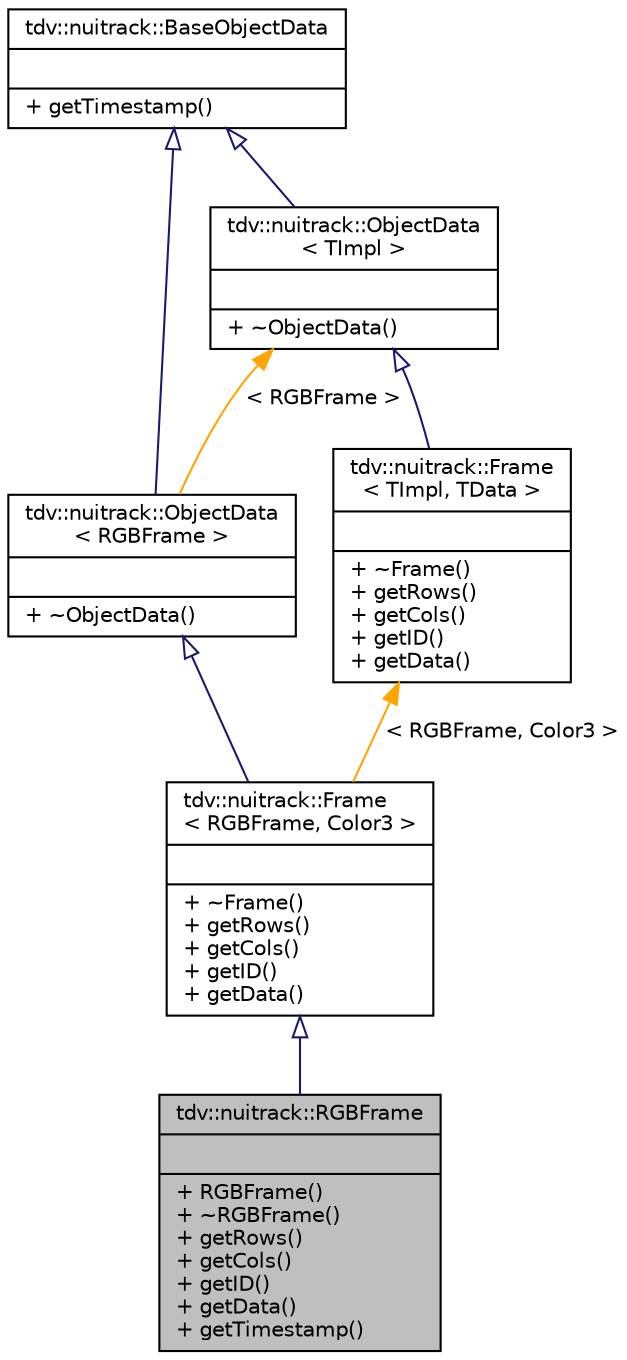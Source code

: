 digraph "tdv::nuitrack::RGBFrame"
{
  edge [fontname="Helvetica",fontsize="10",labelfontname="Helvetica",labelfontsize="10"];
  node [fontname="Helvetica",fontsize="10",shape=record];
  Node1 [label="{tdv::nuitrack::RGBFrame\n||+ RGBFrame()\l+ ~RGBFrame()\l+ getRows()\l+ getCols()\l+ getID()\l+ getData()\l+ getTimestamp()\l}",height=0.2,width=0.4,color="black", fillcolor="grey75", style="filled" fontcolor="black"];
  Node2 -> Node1 [dir="back",color="midnightblue",fontsize="10",style="solid",arrowtail="onormal",fontname="Helvetica"];
  Node2 [label="{tdv::nuitrack::Frame\l\< RGBFrame, Color3 \>\n||+ ~Frame()\l+ getRows()\l+ getCols()\l+ getID()\l+ getData()\l}",height=0.2,width=0.4,color="black", fillcolor="white", style="filled",URL="$classtdv_1_1nuitrack_1_1Frame.html"];
  Node3 -> Node2 [dir="back",color="midnightblue",fontsize="10",style="solid",arrowtail="onormal",fontname="Helvetica"];
  Node3 [label="{tdv::nuitrack::ObjectData\l\< RGBFrame \>\n||+ ~ObjectData()\l}",height=0.2,width=0.4,color="black", fillcolor="white", style="filled",URL="$classtdv_1_1nuitrack_1_1ObjectData.html"];
  Node4 -> Node3 [dir="back",color="midnightblue",fontsize="10",style="solid",arrowtail="onormal",fontname="Helvetica"];
  Node4 [label="{tdv::nuitrack::BaseObjectData\n||+ getTimestamp()\l}",height=0.2,width=0.4,color="black", fillcolor="white", style="filled",URL="$classtdv_1_1nuitrack_1_1BaseObjectData.html",tooltip="Generalized class for data with a timestamp. "];
  Node5 -> Node3 [dir="back",color="orange",fontsize="10",style="solid",label=" \< RGBFrame \>" ,fontname="Helvetica"];
  Node5 [label="{tdv::nuitrack::ObjectData\l\< TImpl \>\n||+ ~ObjectData()\l}",height=0.2,width=0.4,color="black", fillcolor="white", style="filled",URL="$classtdv_1_1nuitrack_1_1ObjectData.html",tooltip="Generalized template for data with a timestamp. "];
  Node4 -> Node5 [dir="back",color="midnightblue",fontsize="10",style="solid",arrowtail="onormal",fontname="Helvetica"];
  Node6 -> Node2 [dir="back",color="orange",fontsize="10",style="solid",label=" \< RGBFrame, Color3 \>" ,fontname="Helvetica"];
  Node6 [label="{tdv::nuitrack::Frame\l\< TImpl, TData \>\n||+ ~Frame()\l+ getRows()\l+ getCols()\l+ getID()\l+ getData()\l}",height=0.2,width=0.4,color="black", fillcolor="white", style="filled",URL="$classtdv_1_1nuitrack_1_1Frame.html",tooltip="Represents a generalized frame. "];
  Node5 -> Node6 [dir="back",color="midnightblue",fontsize="10",style="solid",arrowtail="onormal",fontname="Helvetica"];
}
